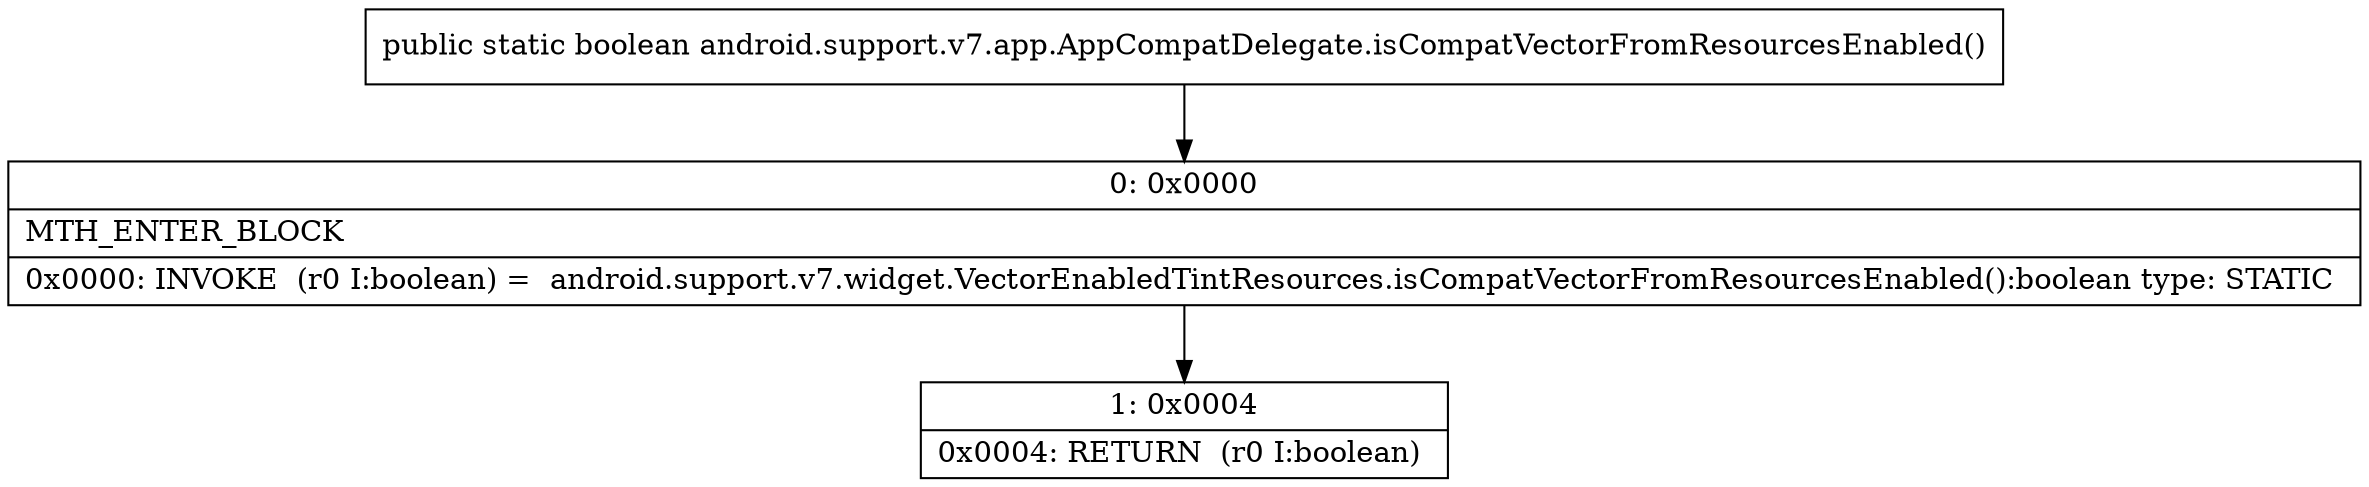 digraph "CFG forandroid.support.v7.app.AppCompatDelegate.isCompatVectorFromResourcesEnabled()Z" {
Node_0 [shape=record,label="{0\:\ 0x0000|MTH_ENTER_BLOCK\l|0x0000: INVOKE  (r0 I:boolean) =  android.support.v7.widget.VectorEnabledTintResources.isCompatVectorFromResourcesEnabled():boolean type: STATIC \l}"];
Node_1 [shape=record,label="{1\:\ 0x0004|0x0004: RETURN  (r0 I:boolean) \l}"];
MethodNode[shape=record,label="{public static boolean android.support.v7.app.AppCompatDelegate.isCompatVectorFromResourcesEnabled() }"];
MethodNode -> Node_0;
Node_0 -> Node_1;
}

